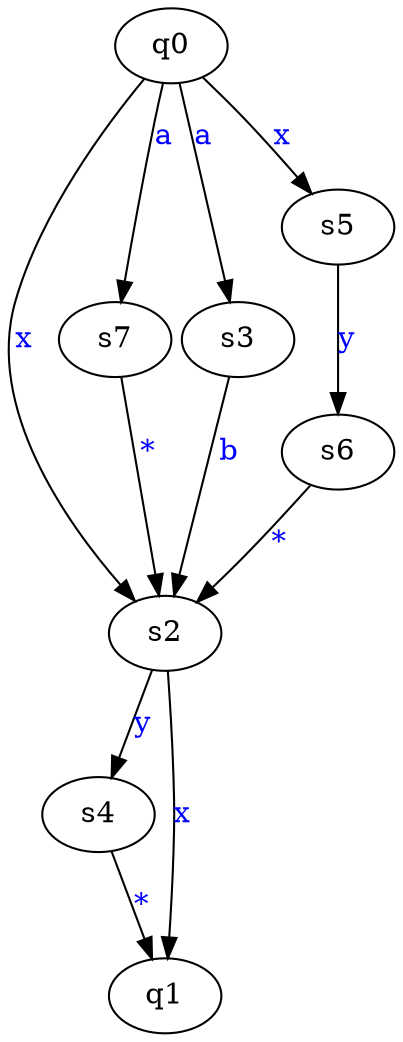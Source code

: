 digraph G {
	"s6"->"s2"[ label=<<font color="blue">*</font>> ];
	"q0"->"s2"[ label=<<font color="blue">x </font>> ];
	"s7"->"s2"[ label=<<font color="blue">*</font>> ];
	"s3"->"s2"[ label=<<font color="blue">b</font>> ];
	"s4"->"q1"[ label=<<font color="blue">*</font>> ];
	"s5"->"s6"[ label=<<font color="blue">y</font>> ];
	"q0"->"s5"[ label=<<font color="blue">x</font>> ];
	"q0"->"s7"[ label=<<font color="blue">a</font>> ];
	"s2"->"q1"[ label=<<font color="blue">x </font>> ];
	"q0"->"s3"[ label=<<font color="blue">a</font>> ];
	"s2"->"s4"[ label=<<font color="blue">y</font>> ];
	"q0";
	"q1";
	"s2";
	"s3";
	"s4";
	"s5";
	"s6";
	"s7";

}
